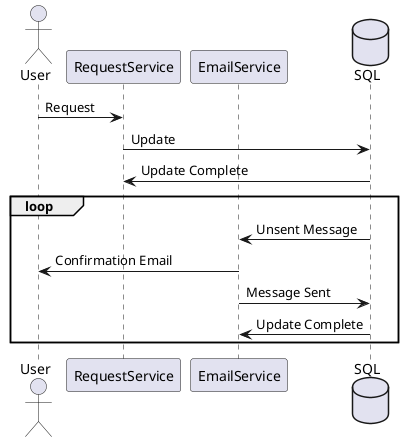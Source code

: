 @startuml

actor User
participant RequestService
participant EmailService
database SQL

User -> RequestService: Request
RequestService -> SQL: Update
SQL -> RequestService: Update Complete

loop
EmailService <- SQL: Unsent Message
EmailService -> User: Confirmation Email
EmailService -> SQL: Message Sent
SQL -> EmailService: Update Complete
end

@enduml